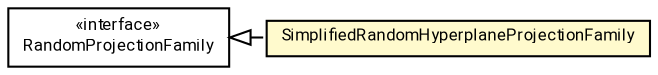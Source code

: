 #!/usr/local/bin/dot
#
# Class diagram 
# Generated by UMLGraph version R5_7_2-60-g0e99a6 (http://www.spinellis.gr/umlgraph/)
#

digraph G {
	graph [fontnames="svg"]
	edge [fontname="Roboto",fontsize=7,labelfontname="Roboto",labelfontsize=7,color="black"];
	node [fontname="Roboto",fontcolor="black",fontsize=8,shape=plaintext,margin=0,width=0,height=0];
	nodesep=0.15;
	ranksep=0.25;
	rankdir=LR;
	// de.lmu.ifi.dbs.elki.data.projection.random.RandomProjectionFamily
	c9569978 [label=<<table title="de.lmu.ifi.dbs.elki.data.projection.random.RandomProjectionFamily" border="0" cellborder="1" cellspacing="0" cellpadding="2" href="RandomProjectionFamily.html" target="_parent">
		<tr><td><table border="0" cellspacing="0" cellpadding="1">
		<tr><td align="center" balign="center"> &#171;interface&#187; </td></tr>
		<tr><td align="center" balign="center"> <font face="Roboto">RandomProjectionFamily</font> </td></tr>
		</table></td></tr>
		</table>>, URL="RandomProjectionFamily.html"];
	// de.lmu.ifi.dbs.elki.data.projection.random.SimplifiedRandomHyperplaneProjectionFamily
	c9569988 [label=<<table title="de.lmu.ifi.dbs.elki.data.projection.random.SimplifiedRandomHyperplaneProjectionFamily" border="0" cellborder="1" cellspacing="0" cellpadding="2" bgcolor="lemonChiffon" href="SimplifiedRandomHyperplaneProjectionFamily.html" target="_parent">
		<tr><td><table border="0" cellspacing="0" cellpadding="1">
		<tr><td align="center" balign="center"> <font face="Roboto">SimplifiedRandomHyperplaneProjectionFamily</font> </td></tr>
		</table></td></tr>
		</table>>, URL="SimplifiedRandomHyperplaneProjectionFamily.html"];
	// de.lmu.ifi.dbs.elki.data.projection.random.SimplifiedRandomHyperplaneProjectionFamily implements de.lmu.ifi.dbs.elki.data.projection.random.RandomProjectionFamily
	c9569978 -> c9569988 [arrowtail=empty,style=dashed,dir=back,weight=9];
}

